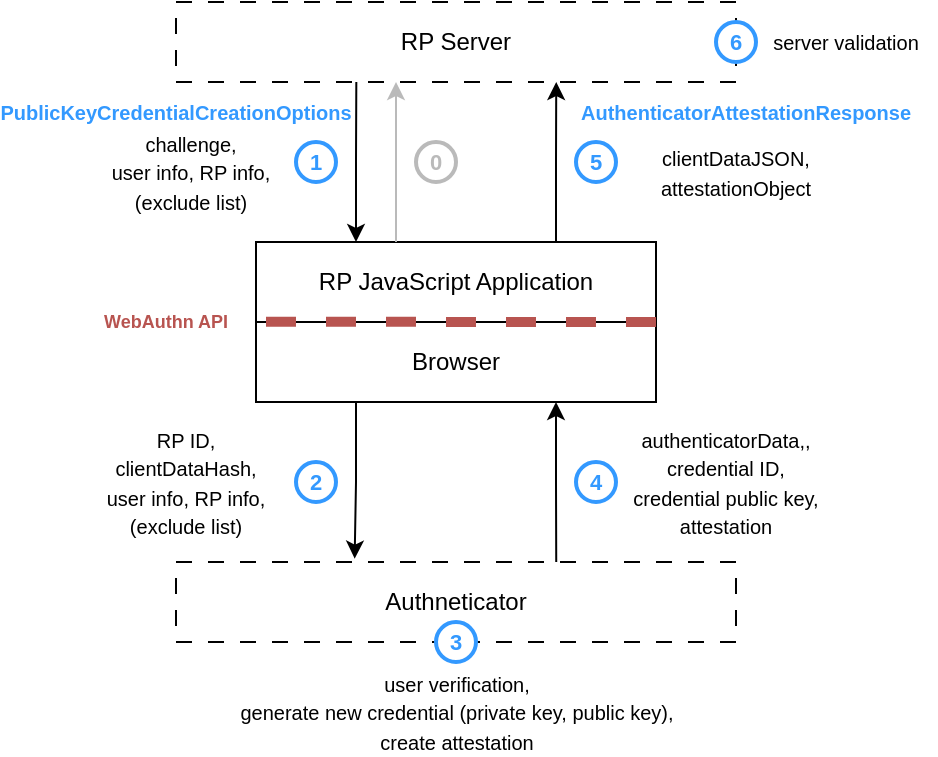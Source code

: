<mxfile version="27.0.8">
  <diagram name="Page-1" id="gtEx4x2OVCmOV5k88S3V">
    <mxGraphModel dx="539" dy="283" grid="1" gridSize="10" guides="1" tooltips="1" connect="1" arrows="1" fold="1" page="1" pageScale="1" pageWidth="2920" pageHeight="1200" math="0" shadow="0">
      <root>
        <mxCell id="0" />
        <mxCell id="1" parent="0" />
        <mxCell id="qSNYdpLK8OEsZtSAGU9_-1" value="RP JavaScript Application" style="rounded=0;whiteSpace=wrap;html=1;" parent="1" vertex="1">
          <mxGeometry x="560" y="280" width="200" height="40" as="geometry" />
        </mxCell>
        <mxCell id="qSNYdpLK8OEsZtSAGU9_-2" value="RP Server" style="rounded=0;whiteSpace=wrap;html=1;dashed=1;dashPattern=8 8;" parent="1" vertex="1">
          <mxGeometry x="520" y="160" width="280" height="40" as="geometry" />
        </mxCell>
        <mxCell id="qSNYdpLK8OEsZtSAGU9_-3" value="Authneticator" style="rounded=0;whiteSpace=wrap;html=1;dashed=1;dashPattern=8 8;" parent="1" vertex="1">
          <mxGeometry x="520" y="440" width="280" height="40" as="geometry" />
        </mxCell>
        <mxCell id="qSNYdpLK8OEsZtSAGU9_-5" value="Browser" style="rounded=0;whiteSpace=wrap;html=1;" parent="1" vertex="1">
          <mxGeometry x="560" y="320" width="200" height="40" as="geometry" />
        </mxCell>
        <mxCell id="qSNYdpLK8OEsZtSAGU9_-10" style="edgeStyle=orthogonalEdgeStyle;rounded=0;orthogonalLoop=1;jettySize=auto;html=1;exitX=0.25;exitY=1;exitDx=0;exitDy=0;entryX=0.319;entryY=-0.042;entryDx=0;entryDy=0;entryPerimeter=0;" parent="1" source="qSNYdpLK8OEsZtSAGU9_-5" target="qSNYdpLK8OEsZtSAGU9_-3" edge="1">
          <mxGeometry relative="1" as="geometry" />
        </mxCell>
        <mxCell id="qSNYdpLK8OEsZtSAGU9_-11" style="edgeStyle=orthogonalEdgeStyle;rounded=0;orthogonalLoop=1;jettySize=auto;html=1;exitX=0.75;exitY=1;exitDx=0;exitDy=0;entryX=0.679;entryY=0;entryDx=0;entryDy=0;entryPerimeter=0;startArrow=classic;startFill=1;endArrow=none;" parent="1" source="qSNYdpLK8OEsZtSAGU9_-5" target="qSNYdpLK8OEsZtSAGU9_-3" edge="1">
          <mxGeometry relative="1" as="geometry" />
        </mxCell>
        <mxCell id="qSNYdpLK8OEsZtSAGU9_-12" style="edgeStyle=orthogonalEdgeStyle;rounded=0;orthogonalLoop=1;jettySize=auto;html=1;exitX=0.25;exitY=0;exitDx=0;exitDy=0;entryX=0.322;entryY=1;entryDx=0;entryDy=0;entryPerimeter=0;startArrow=classic;startFill=1;endArrow=none;" parent="1" source="qSNYdpLK8OEsZtSAGU9_-1" target="qSNYdpLK8OEsZtSAGU9_-2" edge="1">
          <mxGeometry relative="1" as="geometry" />
        </mxCell>
        <mxCell id="qSNYdpLK8OEsZtSAGU9_-13" style="edgeStyle=orthogonalEdgeStyle;rounded=0;orthogonalLoop=1;jettySize=auto;html=1;exitX=0.75;exitY=0;exitDx=0;exitDy=0;entryX=0.679;entryY=1;entryDx=0;entryDy=0;entryPerimeter=0;" parent="1" source="qSNYdpLK8OEsZtSAGU9_-1" target="qSNYdpLK8OEsZtSAGU9_-2" edge="1">
          <mxGeometry relative="1" as="geometry" />
        </mxCell>
        <mxCell id="qSNYdpLK8OEsZtSAGU9_-14" style="edgeStyle=orthogonalEdgeStyle;rounded=0;orthogonalLoop=1;jettySize=auto;html=1;exitX=0.75;exitY=0;exitDx=0;exitDy=0;entryX=0.679;entryY=1;entryDx=0;entryDy=0;entryPerimeter=0;fillColor=#f5f5f5;strokeColor=#BABABA;" parent="1" edge="1">
          <mxGeometry relative="1" as="geometry">
            <mxPoint x="630" y="280" as="sourcePoint" />
            <mxPoint x="630" y="200" as="targetPoint" />
          </mxGeometry>
        </mxCell>
        <mxCell id="qSNYdpLK8OEsZtSAGU9_-15" value="" style="endArrow=none;dashed=1;html=1;strokeWidth=5;rounded=0;exitX=1;exitY=1;exitDx=0;exitDy=0;fillColor=#f8cecc;strokeColor=#b85450;curved=0;entryX=-0.016;entryY=-0.003;entryDx=0;entryDy=0;entryPerimeter=0;" parent="1" source="qSNYdpLK8OEsZtSAGU9_-1" target="qSNYdpLK8OEsZtSAGU9_-5" edge="1">
          <mxGeometry width="50" height="50" relative="1" as="geometry">
            <mxPoint x="540" y="320" as="sourcePoint" />
            <mxPoint x="520" y="320" as="targetPoint" />
          </mxGeometry>
        </mxCell>
        <mxCell id="qSNYdpLK8OEsZtSAGU9_-16" value="&lt;font&gt;1&lt;/font&gt;" style="ellipse;whiteSpace=wrap;html=1;fillColor=default;strokeColor=#3399FF;strokeWidth=2;fontColor=#3399FF;fontSize=11;verticalAlign=middle;fontStyle=1" parent="1" vertex="1">
          <mxGeometry x="580" y="230" width="20" height="20" as="geometry" />
        </mxCell>
        <mxCell id="qSNYdpLK8OEsZtSAGU9_-18" value="&lt;font&gt;2&lt;/font&gt;" style="ellipse;whiteSpace=wrap;html=1;fillColor=default;strokeColor=#3399FF;strokeWidth=2;fontColor=#3399FF;fontSize=11;verticalAlign=middle;fontStyle=1" parent="1" vertex="1">
          <mxGeometry x="580" y="390" width="20" height="20" as="geometry" />
        </mxCell>
        <mxCell id="qSNYdpLK8OEsZtSAGU9_-19" value="&lt;font&gt;4&lt;/font&gt;" style="ellipse;whiteSpace=wrap;html=1;fillColor=default;strokeColor=#3399FF;strokeWidth=2;fontColor=#3399FF;fontSize=11;verticalAlign=middle;fontStyle=1" parent="1" vertex="1">
          <mxGeometry x="720" y="390" width="20" height="20" as="geometry" />
        </mxCell>
        <mxCell id="qSNYdpLK8OEsZtSAGU9_-20" value="5" style="ellipse;whiteSpace=wrap;html=1;fillColor=default;strokeColor=#3399FF;strokeWidth=2;fontColor=#3399FF;fontSize=11;verticalAlign=middle;fontStyle=1" parent="1" vertex="1">
          <mxGeometry x="720" y="230" width="20" height="20" as="geometry" />
        </mxCell>
        <mxCell id="qSNYdpLK8OEsZtSAGU9_-21" value="&lt;font&gt;6&lt;/font&gt;" style="ellipse;whiteSpace=wrap;html=1;fillColor=default;strokeColor=#3399FF;strokeWidth=2;fontColor=#3399FF;fontSize=11;verticalAlign=middle;fontStyle=1" parent="1" vertex="1">
          <mxGeometry x="790" y="170" width="20" height="20" as="geometry" />
        </mxCell>
        <mxCell id="qSNYdpLK8OEsZtSAGU9_-22" value="3" style="ellipse;whiteSpace=wrap;html=1;fillColor=default;strokeColor=#3399FF;strokeWidth=2;fontColor=#3399FF;fontSize=11;verticalAlign=middle;fontStyle=1" parent="1" vertex="1">
          <mxGeometry x="650" y="470" width="20" height="20" as="geometry" />
        </mxCell>
        <mxCell id="qSNYdpLK8OEsZtSAGU9_-23" value="0" style="ellipse;whiteSpace=wrap;html=1;fillColor=default;strokeColor=#BABABA;strokeWidth=2;fontColor=#BABABA;fontSize=11;verticalAlign=middle;fontStyle=1" parent="1" vertex="1">
          <mxGeometry x="640" y="230" width="20" height="20" as="geometry" />
        </mxCell>
        <mxCell id="qSNYdpLK8OEsZtSAGU9_-24" value="&lt;font style=&quot;font-size: 10px;&quot;&gt;RP ID,&lt;br&gt;clientDataHash,&lt;br&gt;user info, RP info,&lt;br&gt;(exclude list)&lt;/font&gt;" style="text;html=1;align=center;verticalAlign=middle;whiteSpace=wrap;rounded=0;" parent="1" vertex="1">
          <mxGeometry x="480" y="385" width="90" height="30" as="geometry" />
        </mxCell>
        <mxCell id="qSNYdpLK8OEsZtSAGU9_-25" value="&lt;span style=&quot;font-size: 10px;&quot;&gt;authenticatorData,,&lt;/span&gt;&lt;div&gt;&lt;span style=&quot;font-size: 10px;&quot;&gt;credential ID,&lt;br&gt;credential public key,&lt;br&gt;attestation&lt;/span&gt;&lt;/div&gt;" style="text;html=1;align=center;verticalAlign=middle;whiteSpace=wrap;rounded=0;" parent="1" vertex="1">
          <mxGeometry x="740" y="385" width="110" height="30" as="geometry" />
        </mxCell>
        <mxCell id="qSNYdpLK8OEsZtSAGU9_-26" value="&lt;span style=&quot;font-size: 10px;&quot;&gt;user verification,&lt;br&gt;generate new credential (private key, public key),&lt;br&gt;create attestation&lt;/span&gt;" style="text;html=1;align=center;verticalAlign=middle;whiteSpace=wrap;rounded=0;" parent="1" vertex="1">
          <mxGeometry x="532.5" y="500" width="255" height="30" as="geometry" />
        </mxCell>
        <mxCell id="qSNYdpLK8OEsZtSAGU9_-27" value="&lt;span style=&quot;font-size: 10px;&quot;&gt;challenge,&lt;br&gt;user info, RP info,&lt;br&gt;(exclude list)&lt;/span&gt;" style="text;html=1;align=center;verticalAlign=middle;whiteSpace=wrap;rounded=0;" parent="1" vertex="1">
          <mxGeometry x="480" y="230" width="95" height="30" as="geometry" />
        </mxCell>
        <mxCell id="qSNYdpLK8OEsZtSAGU9_-28" value="&lt;span style=&quot;font-size: 10px;&quot;&gt;clientDataJSON,&lt;br&gt;attestationObject&lt;/span&gt;" style="text;html=1;align=center;verticalAlign=middle;whiteSpace=wrap;rounded=0;" parent="1" vertex="1">
          <mxGeometry x="740" y="230" width="120" height="30" as="geometry" />
        </mxCell>
        <mxCell id="qSNYdpLK8OEsZtSAGU9_-29" value="&lt;span style=&quot;font-size: 10px;&quot;&gt;server validation&lt;/span&gt;" style="text;html=1;align=center;verticalAlign=middle;whiteSpace=wrap;rounded=0;" parent="1" vertex="1">
          <mxGeometry x="810" y="165" width="90" height="30" as="geometry" />
        </mxCell>
        <mxCell id="qSNYdpLK8OEsZtSAGU9_-30" value="&lt;span style=&quot;font-size: 10px;&quot;&gt;PublicKeyCredentialCreationOptions&lt;/span&gt;" style="text;html=1;align=center;verticalAlign=middle;whiteSpace=wrap;rounded=0;fontColor=#3399FF;fontStyle=1" parent="1" vertex="1">
          <mxGeometry x="480" y="200" width="80" height="30" as="geometry" />
        </mxCell>
        <mxCell id="qSNYdpLK8OEsZtSAGU9_-31" value="&lt;span style=&quot;font-size: 10px;&quot;&gt;AuthenticatorAttestationResponse&lt;/span&gt;" style="text;html=1;align=center;verticalAlign=middle;whiteSpace=wrap;rounded=0;fontColor=#3399FF;fontStyle=1" parent="1" vertex="1">
          <mxGeometry x="770" y="200" width="70" height="30" as="geometry" />
        </mxCell>
        <mxCell id="cNFmix95sk26hO_sunyE-2" value="WebAuthn API" style="text;html=1;align=center;verticalAlign=middle;whiteSpace=wrap;rounded=0;fontColor=#B85450;fontStyle=1;fontSize=9;" parent="1" vertex="1">
          <mxGeometry x="480" y="310" width="70" height="20" as="geometry" />
        </mxCell>
      </root>
    </mxGraphModel>
  </diagram>
</mxfile>
